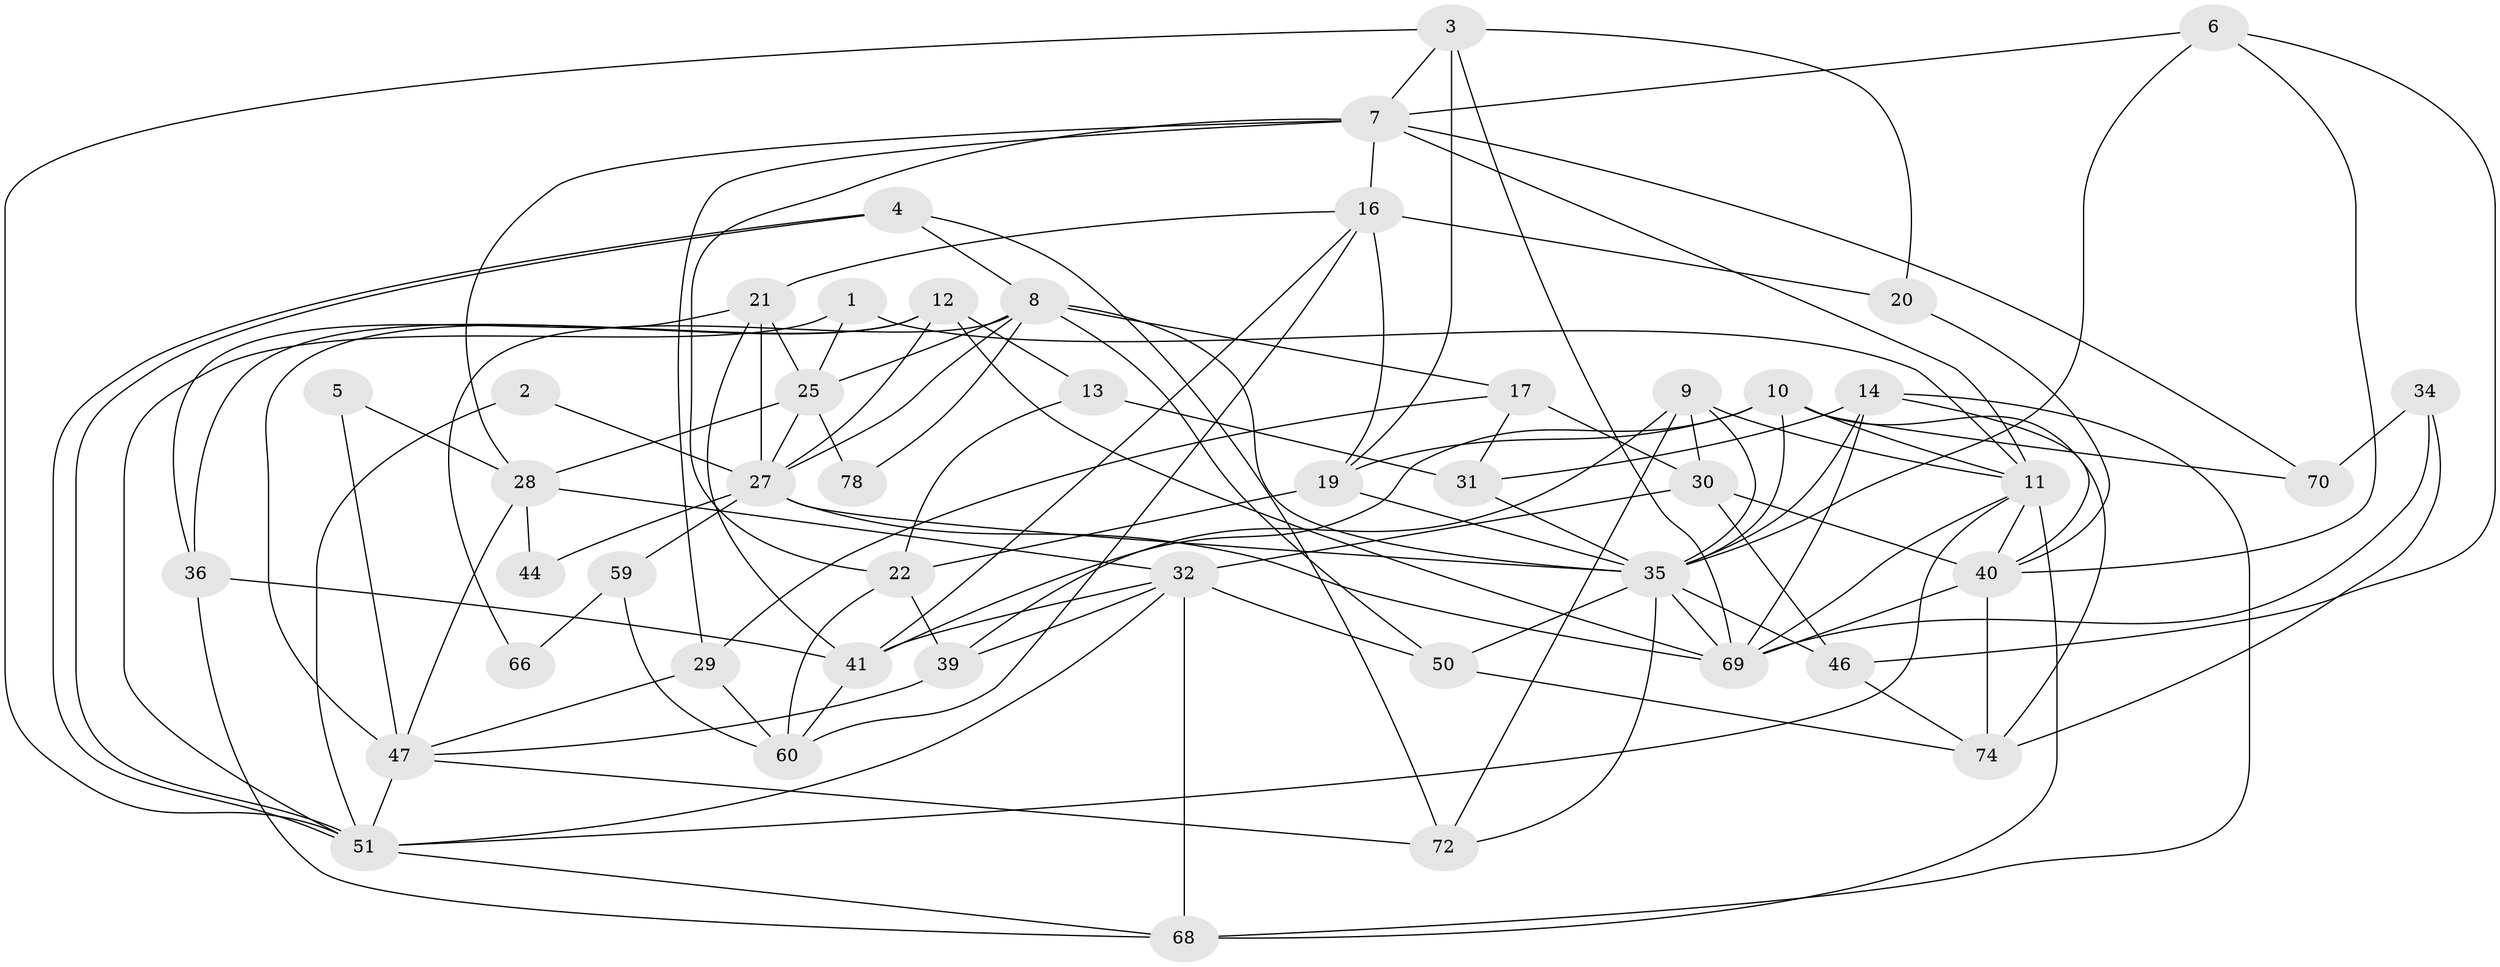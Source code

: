// Generated by graph-tools (version 1.1) at 2025/52/02/27/25 19:52:05]
// undirected, 47 vertices, 118 edges
graph export_dot {
graph [start="1"]
  node [color=gray90,style=filled];
  1;
  2;
  3 [super="+54"];
  4 [super="+23"];
  5;
  6 [super="+15"];
  7 [super="+43"];
  8 [super="+49"];
  9 [super="+52"];
  10 [super="+65"];
  11 [super="+62"];
  12;
  13 [super="+58"];
  14 [super="+26"];
  16 [super="+24"];
  17 [super="+18"];
  19 [super="+61"];
  20;
  21 [super="+76"];
  22 [super="+77"];
  25 [super="+37"];
  27 [super="+57"];
  28 [super="+56"];
  29 [super="+64"];
  30 [super="+73"];
  31 [super="+42"];
  32 [super="+33"];
  34 [super="+38"];
  35 [super="+67"];
  36;
  39;
  40 [super="+63"];
  41 [super="+48"];
  44 [super="+45"];
  46;
  47 [super="+55"];
  50;
  51 [super="+53"];
  59;
  60;
  66;
  68;
  69 [super="+71"];
  70;
  72;
  74 [super="+75"];
  78;
  1 -- 51;
  1 -- 11;
  1 -- 25;
  2 -- 27;
  2 -- 51;
  3 -- 20;
  3 -- 7;
  3 -- 69;
  3 -- 51;
  3 -- 19;
  4 -- 51;
  4 -- 51;
  4 -- 8;
  4 -- 72;
  5 -- 28;
  5 -- 47;
  6 -- 46;
  6 -- 35;
  6 -- 7;
  6 -- 40;
  7 -- 16;
  7 -- 22;
  7 -- 70;
  7 -- 28;
  7 -- 11;
  7 -- 29;
  8 -- 50;
  8 -- 78;
  8 -- 66;
  8 -- 27;
  8 -- 35;
  8 -- 25;
  8 -- 17;
  9 -- 11;
  9 -- 30;
  9 -- 39;
  9 -- 72;
  9 -- 35;
  10 -- 41;
  10 -- 70;
  10 -- 35;
  10 -- 11;
  10 -- 74;
  10 -- 19;
  11 -- 69;
  11 -- 68;
  11 -- 40;
  11 -- 51;
  12 -- 47;
  12 -- 36;
  12 -- 69;
  12 -- 27;
  12 -- 13;
  13 -- 31 [weight=2];
  13 -- 22;
  14 -- 68;
  14 -- 35 [weight=2];
  14 -- 69;
  14 -- 40;
  14 -- 31;
  16 -- 60;
  16 -- 19;
  16 -- 21;
  16 -- 41;
  16 -- 20;
  17 -- 30;
  17 -- 29;
  17 -- 31;
  19 -- 35;
  19 -- 22;
  20 -- 40;
  21 -- 27;
  21 -- 41;
  21 -- 25;
  21 -- 36;
  22 -- 60;
  22 -- 39;
  25 -- 28;
  25 -- 78;
  25 -- 27;
  27 -- 59;
  27 -- 69;
  27 -- 35;
  27 -- 44;
  28 -- 44;
  28 -- 47;
  28 -- 32;
  29 -- 60;
  29 -- 47;
  30 -- 32;
  30 -- 40;
  30 -- 46;
  31 -- 35;
  32 -- 51;
  32 -- 39;
  32 -- 41;
  32 -- 50;
  32 -- 68;
  34 -- 69;
  34 -- 74;
  34 -- 70;
  35 -- 46;
  35 -- 72;
  35 -- 69;
  35 -- 50;
  36 -- 68;
  36 -- 41;
  39 -- 47;
  40 -- 74;
  40 -- 69;
  41 -- 60;
  46 -- 74;
  47 -- 51 [weight=2];
  47 -- 72;
  50 -- 74;
  51 -- 68;
  59 -- 60;
  59 -- 66;
}
